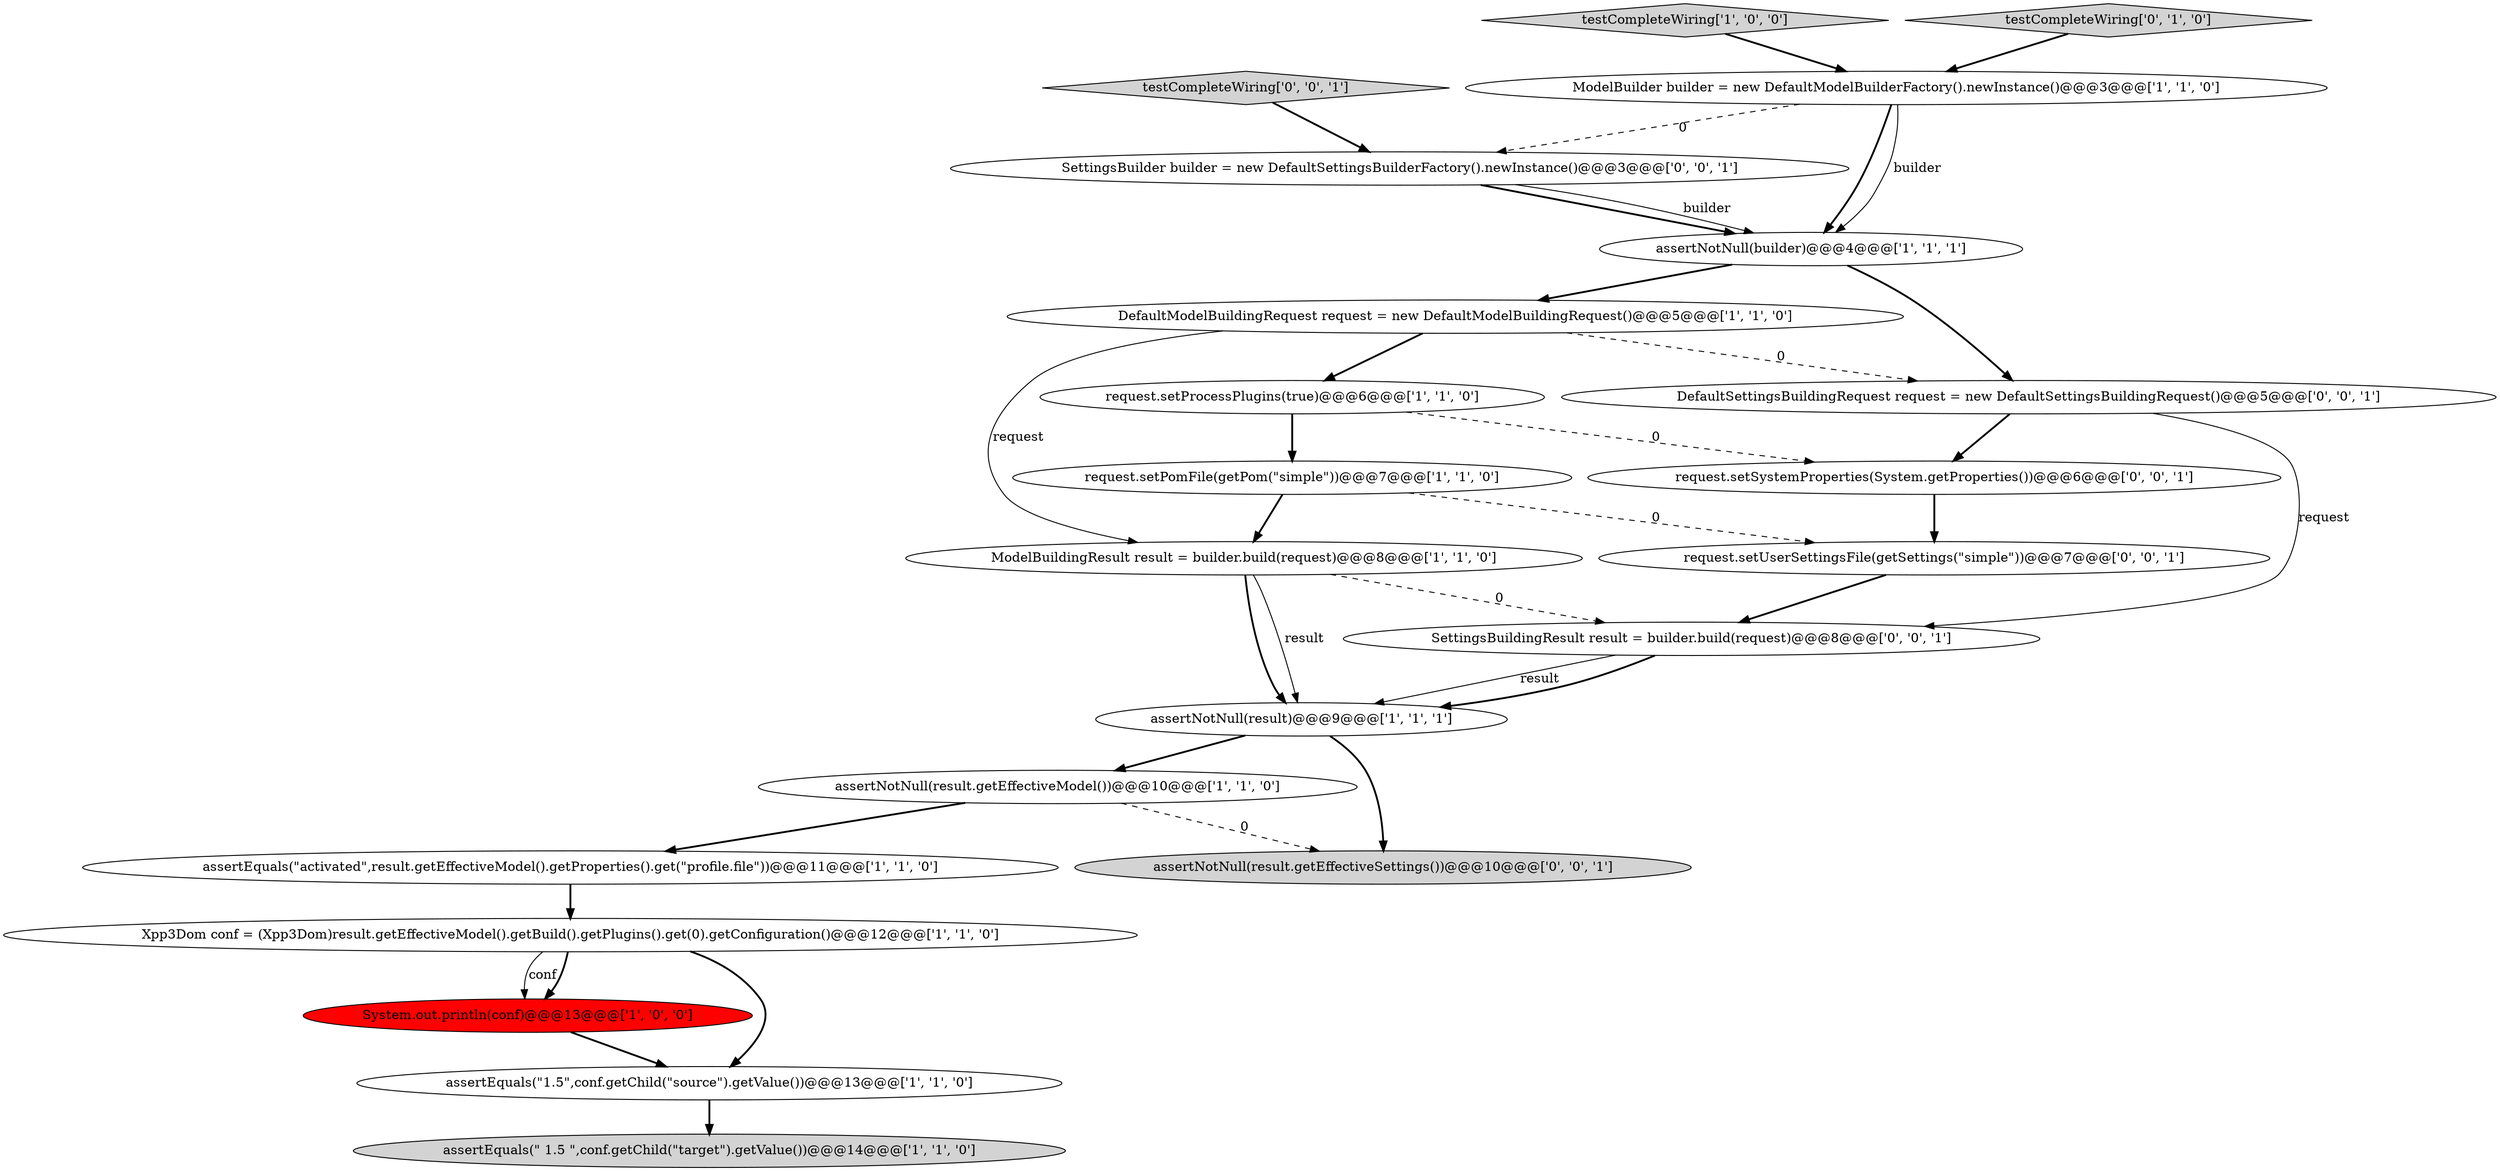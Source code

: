 digraph {
13 [style = filled, label = "assertNotNull(result)@@@9@@@['1', '1', '1']", fillcolor = white, shape = ellipse image = "AAA0AAABBB1BBB"];
0 [style = filled, label = "System.out.println(conf)@@@13@@@['1', '0', '0']", fillcolor = red, shape = ellipse image = "AAA1AAABBB1BBB"];
17 [style = filled, label = "request.setUserSettingsFile(getSettings(\"simple\"))@@@7@@@['0', '0', '1']", fillcolor = white, shape = ellipse image = "AAA0AAABBB3BBB"];
11 [style = filled, label = "request.setPomFile(getPom(\"simple\"))@@@7@@@['1', '1', '0']", fillcolor = white, shape = ellipse image = "AAA0AAABBB1BBB"];
8 [style = filled, label = "assertNotNull(result.getEffectiveModel())@@@10@@@['1', '1', '0']", fillcolor = white, shape = ellipse image = "AAA0AAABBB1BBB"];
19 [style = filled, label = "request.setSystemProperties(System.getProperties())@@@6@@@['0', '0', '1']", fillcolor = white, shape = ellipse image = "AAA0AAABBB3BBB"];
6 [style = filled, label = "testCompleteWiring['1', '0', '0']", fillcolor = lightgray, shape = diamond image = "AAA0AAABBB1BBB"];
5 [style = filled, label = "ModelBuilder builder = new DefaultModelBuilderFactory().newInstance()@@@3@@@['1', '1', '0']", fillcolor = white, shape = ellipse image = "AAA0AAABBB1BBB"];
1 [style = filled, label = "assertEquals(\" 1.5 \",conf.getChild(\"target\").getValue())@@@14@@@['1', '1', '0']", fillcolor = lightgray, shape = ellipse image = "AAA0AAABBB1BBB"];
14 [style = filled, label = "testCompleteWiring['0', '1', '0']", fillcolor = lightgray, shape = diamond image = "AAA0AAABBB2BBB"];
4 [style = filled, label = "Xpp3Dom conf = (Xpp3Dom)result.getEffectiveModel().getBuild().getPlugins().get(0).getConfiguration()@@@12@@@['1', '1', '0']", fillcolor = white, shape = ellipse image = "AAA0AAABBB1BBB"];
7 [style = filled, label = "ModelBuildingResult result = builder.build(request)@@@8@@@['1', '1', '0']", fillcolor = white, shape = ellipse image = "AAA0AAABBB1BBB"];
15 [style = filled, label = "SettingsBuildingResult result = builder.build(request)@@@8@@@['0', '0', '1']", fillcolor = white, shape = ellipse image = "AAA0AAABBB3BBB"];
12 [style = filled, label = "request.setProcessPlugins(true)@@@6@@@['1', '1', '0']", fillcolor = white, shape = ellipse image = "AAA0AAABBB1BBB"];
10 [style = filled, label = "assertNotNull(builder)@@@4@@@['1', '1', '1']", fillcolor = white, shape = ellipse image = "AAA0AAABBB1BBB"];
9 [style = filled, label = "assertEquals(\"activated\",result.getEffectiveModel().getProperties().get(\"profile.file\"))@@@11@@@['1', '1', '0']", fillcolor = white, shape = ellipse image = "AAA0AAABBB1BBB"];
20 [style = filled, label = "testCompleteWiring['0', '0', '1']", fillcolor = lightgray, shape = diamond image = "AAA0AAABBB3BBB"];
18 [style = filled, label = "assertNotNull(result.getEffectiveSettings())@@@10@@@['0', '0', '1']", fillcolor = lightgray, shape = ellipse image = "AAA0AAABBB3BBB"];
21 [style = filled, label = "SettingsBuilder builder = new DefaultSettingsBuilderFactory().newInstance()@@@3@@@['0', '0', '1']", fillcolor = white, shape = ellipse image = "AAA0AAABBB3BBB"];
2 [style = filled, label = "assertEquals(\"1.5\",conf.getChild(\"source\").getValue())@@@13@@@['1', '1', '0']", fillcolor = white, shape = ellipse image = "AAA0AAABBB1BBB"];
3 [style = filled, label = "DefaultModelBuildingRequest request = new DefaultModelBuildingRequest()@@@5@@@['1', '1', '0']", fillcolor = white, shape = ellipse image = "AAA0AAABBB1BBB"];
16 [style = filled, label = "DefaultSettingsBuildingRequest request = new DefaultSettingsBuildingRequest()@@@5@@@['0', '0', '1']", fillcolor = white, shape = ellipse image = "AAA0AAABBB3BBB"];
16->15 [style = solid, label="request"];
7->13 [style = bold, label=""];
5->10 [style = bold, label=""];
15->13 [style = solid, label="result"];
21->10 [style = bold, label=""];
3->7 [style = solid, label="request"];
15->13 [style = bold, label=""];
4->0 [style = solid, label="conf"];
2->1 [style = bold, label=""];
9->4 [style = bold, label=""];
0->2 [style = bold, label=""];
12->11 [style = bold, label=""];
10->3 [style = bold, label=""];
4->2 [style = bold, label=""];
19->17 [style = bold, label=""];
21->10 [style = solid, label="builder"];
3->12 [style = bold, label=""];
11->17 [style = dashed, label="0"];
16->19 [style = bold, label=""];
7->13 [style = solid, label="result"];
4->0 [style = bold, label=""];
20->21 [style = bold, label=""];
6->5 [style = bold, label=""];
12->19 [style = dashed, label="0"];
10->16 [style = bold, label=""];
5->10 [style = solid, label="builder"];
8->9 [style = bold, label=""];
17->15 [style = bold, label=""];
7->15 [style = dashed, label="0"];
5->21 [style = dashed, label="0"];
8->18 [style = dashed, label="0"];
13->8 [style = bold, label=""];
11->7 [style = bold, label=""];
3->16 [style = dashed, label="0"];
13->18 [style = bold, label=""];
14->5 [style = bold, label=""];
}
